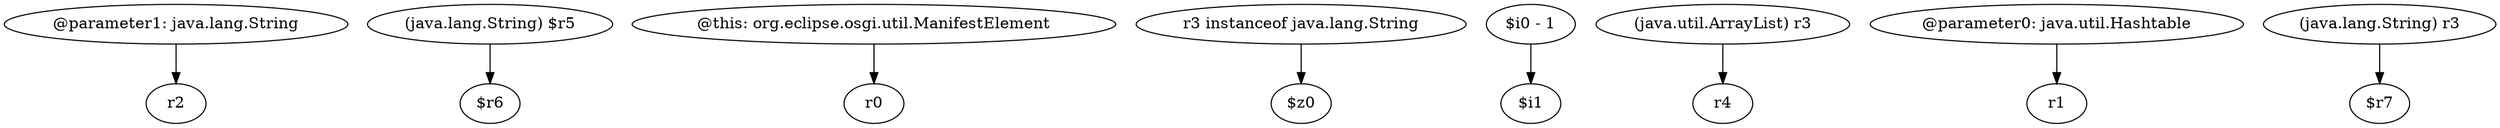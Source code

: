 digraph g {
0[label="@parameter1: java.lang.String"]
1[label="r2"]
0->1[label=""]
2[label="(java.lang.String) $r5"]
3[label="$r6"]
2->3[label=""]
4[label="@this: org.eclipse.osgi.util.ManifestElement"]
5[label="r0"]
4->5[label=""]
6[label="r3 instanceof java.lang.String"]
7[label="$z0"]
6->7[label=""]
8[label="$i0 - 1"]
9[label="$i1"]
8->9[label=""]
10[label="(java.util.ArrayList) r3"]
11[label="r4"]
10->11[label=""]
12[label="@parameter0: java.util.Hashtable"]
13[label="r1"]
12->13[label=""]
14[label="(java.lang.String) r3"]
15[label="$r7"]
14->15[label=""]
}